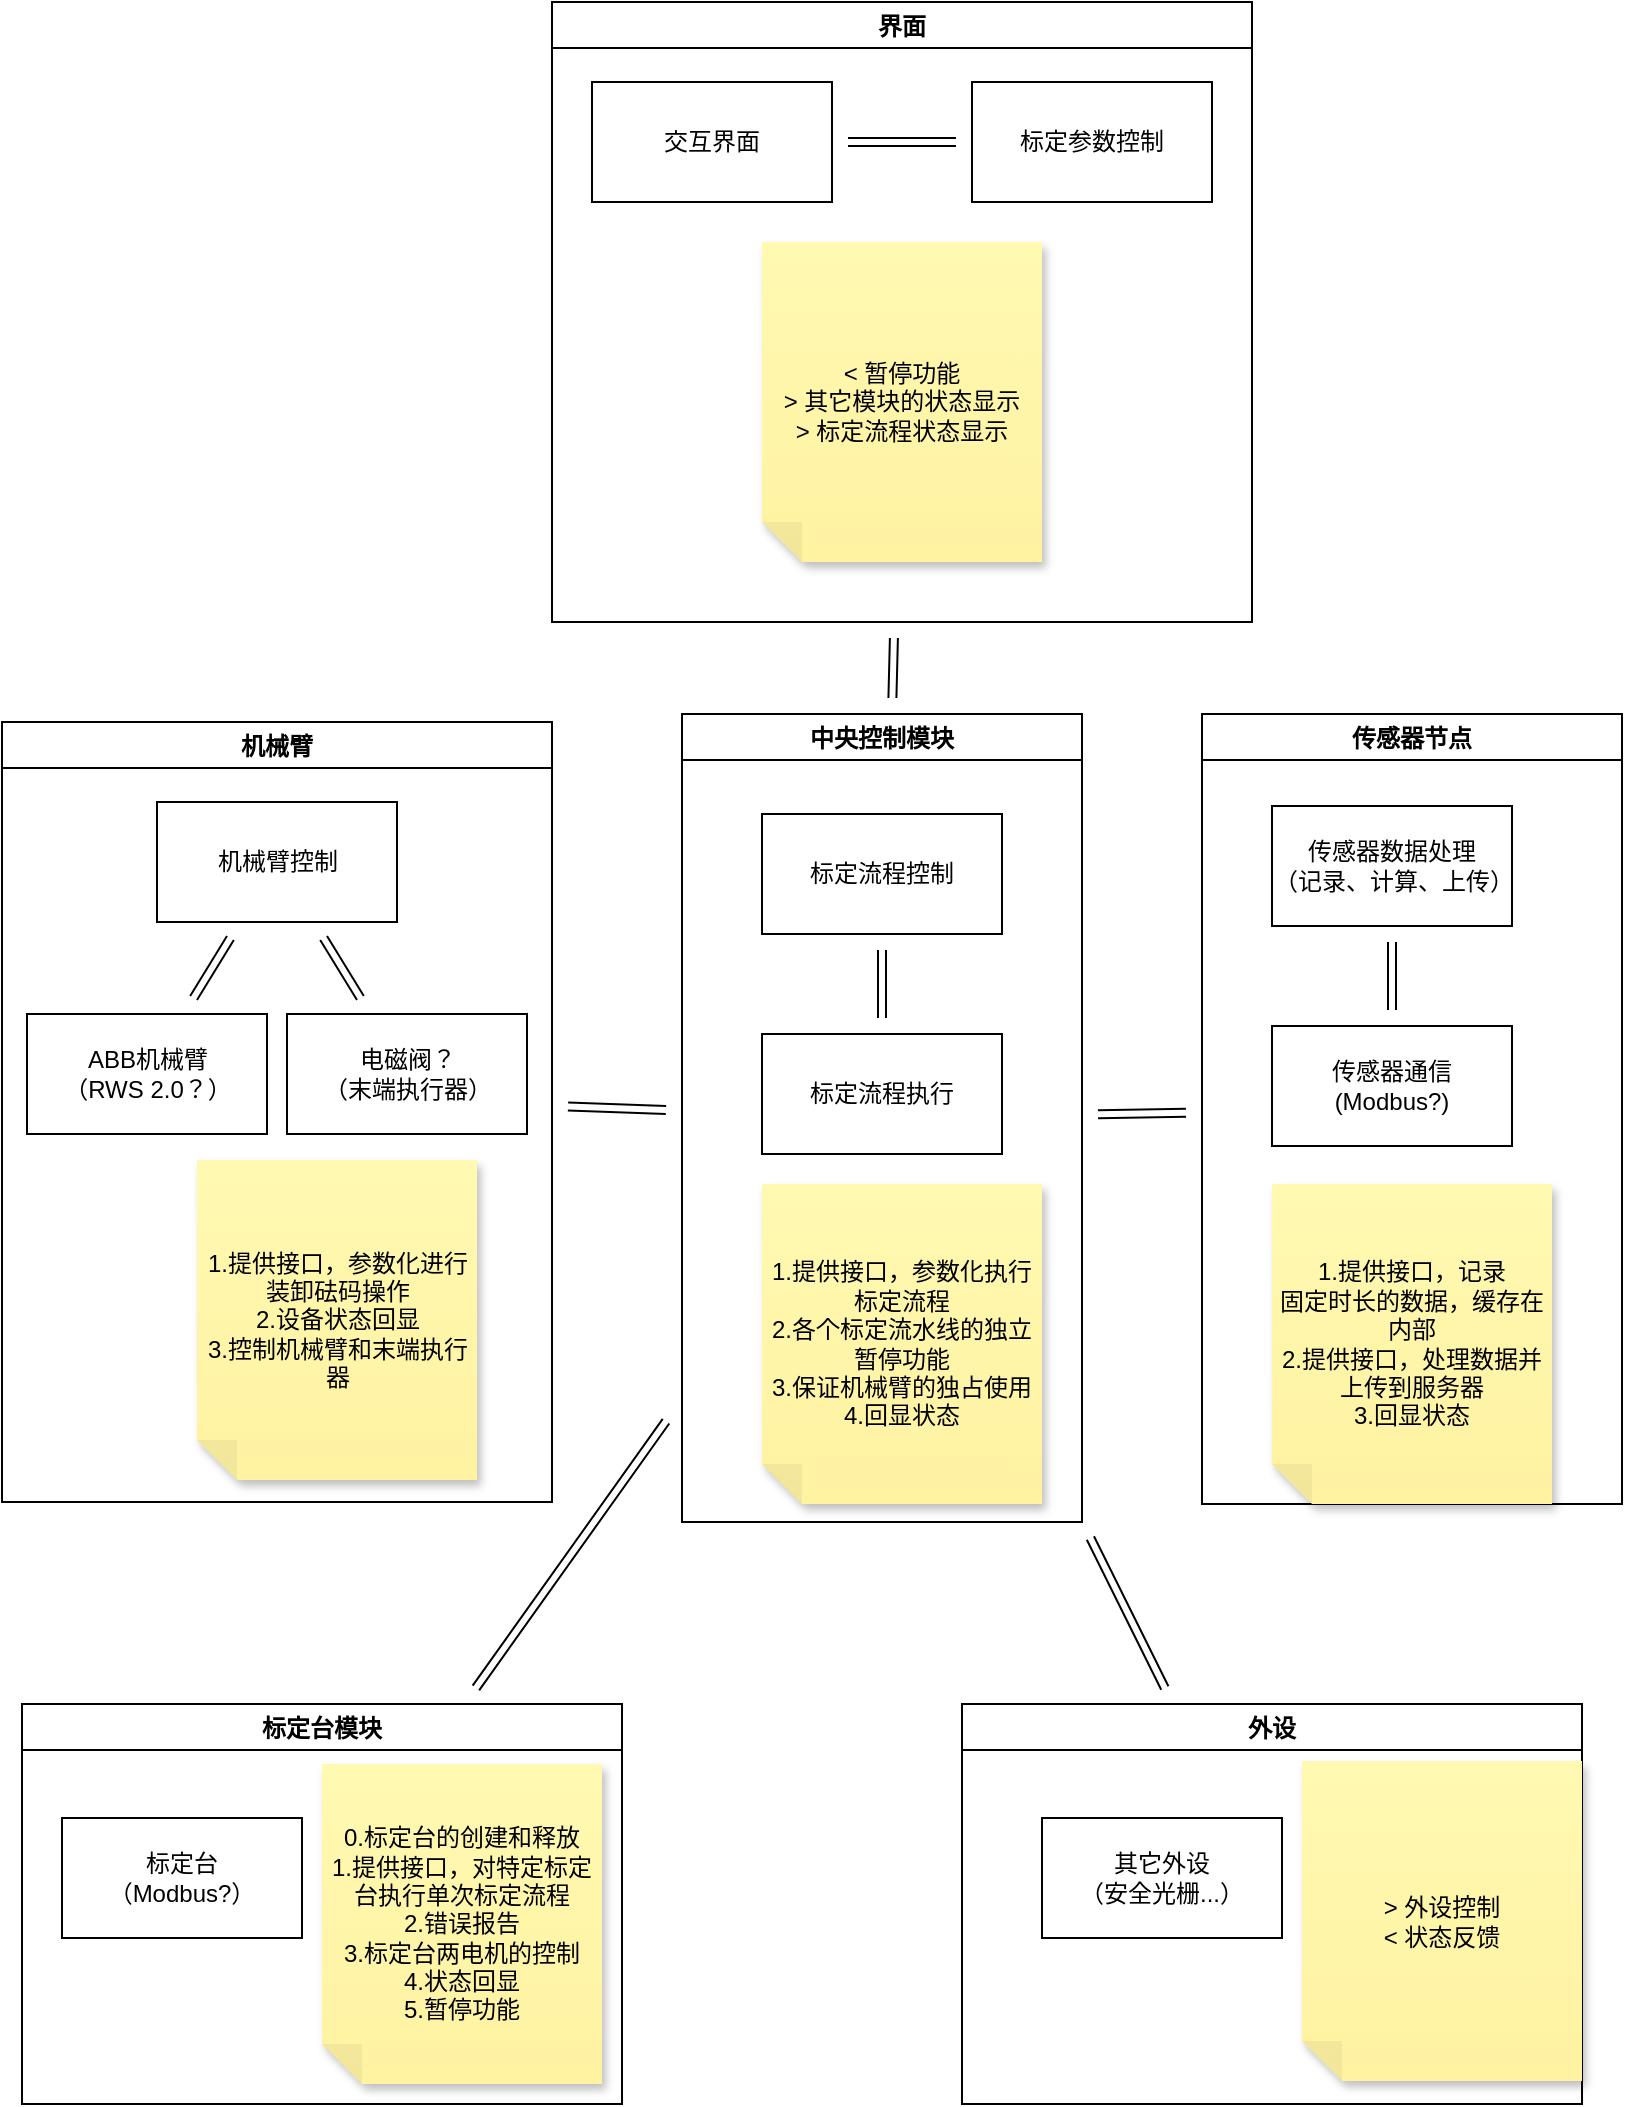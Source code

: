 <mxfile>
    <diagram id="JL-fLb2U9QOSZtjIViiS" name="第 1 页">
        <mxGraphModel dx="962" dy="1722" grid="1" gridSize="10" guides="1" tooltips="1" connect="1" arrows="1" fold="1" page="1" pageScale="1" pageWidth="827" pageHeight="1169" math="0" shadow="0">
            <root>
                <mxCell id="0"/>
                <mxCell id="1" parent="0"/>
                <mxCell id="39" value="界面" style="swimlane;" parent="1" vertex="1">
                    <mxGeometry x="285" y="50" width="350" height="310" as="geometry"/>
                </mxCell>
                <mxCell id="16" value="标定参数控制" style="rounded=0;whiteSpace=wrap;html=1;" parent="39" vertex="1">
                    <mxGeometry x="210" y="40" width="120" height="60" as="geometry"/>
                </mxCell>
                <mxCell id="14" value="交互界面" style="rounded=0;whiteSpace=wrap;html=1;" parent="39" vertex="1">
                    <mxGeometry x="20" y="40" width="120" height="60" as="geometry"/>
                </mxCell>
                <mxCell id="19" style="edgeStyle=none;curved=1;rounded=0;orthogonalLoop=1;jettySize=auto;html=1;endArrow=open;sourcePerimeterSpacing=8;targetPerimeterSpacing=8;shape=link;" parent="39" source="14" target="16" edge="1">
                    <mxGeometry relative="1" as="geometry"/>
                </mxCell>
                <mxCell id="54" value="&amp;lt; 暂停功能&lt;br&gt;&amp;gt; 其它模块的状态显示&lt;br&gt;&amp;gt; 标定流程状态显示" style="shape=note;whiteSpace=wrap;html=1;backgroundOutline=1;fontColor=#000000;darkOpacity=0.05;fillColor=#FFF9B2;strokeColor=none;fillStyle=solid;direction=west;gradientDirection=north;gradientColor=#FFF2A1;shadow=1;size=20;pointerEvents=1;" vertex="1" parent="39">
                    <mxGeometry x="105" y="120" width="140" height="160" as="geometry"/>
                </mxCell>
                <mxCell id="40" value="机械臂" style="swimlane;" parent="1" vertex="1">
                    <mxGeometry x="10" y="410" width="275" height="390" as="geometry"/>
                </mxCell>
                <mxCell id="12" value="机械臂控制" style="rounded=0;whiteSpace=wrap;html=1;" parent="40" vertex="1">
                    <mxGeometry x="77.5" y="40" width="120" height="60" as="geometry"/>
                </mxCell>
                <mxCell id="5" value="ABB机械臂&lt;br&gt;（RWS 2.0？）" style="rounded=0;whiteSpace=wrap;html=1;" parent="40" vertex="1">
                    <mxGeometry x="12.5" y="146" width="120" height="60" as="geometry"/>
                </mxCell>
                <mxCell id="44" value="电磁阀？&lt;br&gt;（末端执行器）" style="rounded=0;whiteSpace=wrap;html=1;" parent="40" vertex="1">
                    <mxGeometry x="142.5" y="146" width="120" height="60" as="geometry"/>
                </mxCell>
                <mxCell id="47" style="edgeStyle=none;curved=1;rounded=0;orthogonalLoop=1;jettySize=auto;html=1;endArrow=open;sourcePerimeterSpacing=8;targetPerimeterSpacing=8;shape=link;" parent="40" source="12" target="44" edge="1">
                    <mxGeometry relative="1" as="geometry"/>
                </mxCell>
                <mxCell id="25" style="edgeStyle=none;curved=1;rounded=0;orthogonalLoop=1;jettySize=auto;html=1;endArrow=open;sourcePerimeterSpacing=8;targetPerimeterSpacing=8;shape=link;" parent="40" source="12" target="5" edge="1">
                    <mxGeometry relative="1" as="geometry"/>
                </mxCell>
                <mxCell id="51" value="1.提供接口，参数化进行装卸砝码操作&lt;br&gt;2.设备状态回显&lt;br&gt;3.控制机械臂和末端执行器" style="shape=note;whiteSpace=wrap;html=1;backgroundOutline=1;fontColor=#000000;darkOpacity=0.05;fillColor=#FFF9B2;strokeColor=none;fillStyle=solid;direction=west;gradientDirection=north;gradientColor=#FFF2A1;shadow=1;size=20;pointerEvents=1;autosize=0;" vertex="1" parent="40">
                    <mxGeometry x="97.5" y="219" width="140" height="160" as="geometry"/>
                </mxCell>
                <mxCell id="41" value="中央控制模块" style="swimlane;" parent="1" vertex="1">
                    <mxGeometry x="350" y="406" width="200" height="404" as="geometry"/>
                </mxCell>
                <mxCell id="17" value="标定流程控制" style="rounded=0;whiteSpace=wrap;html=1;" parent="41" vertex="1">
                    <mxGeometry x="40" y="50" width="120" height="60" as="geometry"/>
                </mxCell>
                <mxCell id="9" value="标定流程执行" style="rounded=0;whiteSpace=wrap;html=1;" parent="41" vertex="1">
                    <mxGeometry x="40" y="160" width="120" height="60" as="geometry"/>
                </mxCell>
                <mxCell id="22" style="edgeStyle=none;curved=1;rounded=0;orthogonalLoop=1;jettySize=auto;html=1;endArrow=open;sourcePerimeterSpacing=8;targetPerimeterSpacing=8;shape=link;" parent="41" source="17" target="9" edge="1">
                    <mxGeometry relative="1" as="geometry"/>
                </mxCell>
                <mxCell id="52" value="1.提供接口，参数化执行标定流程&lt;br&gt;2.各个标定流水线的独立暂停功能&lt;br&gt;3.保证机械臂的独占使用&lt;br&gt;4.回显状态" style="shape=note;whiteSpace=wrap;html=1;backgroundOutline=1;fontColor=#000000;darkOpacity=0.05;fillColor=#FFF9B2;strokeColor=none;fillStyle=solid;direction=west;gradientDirection=north;gradientColor=#FFF2A1;shadow=1;size=20;pointerEvents=1;" vertex="1" parent="41">
                    <mxGeometry x="40" y="235" width="140" height="160" as="geometry"/>
                </mxCell>
                <mxCell id="42" value="传感器节点" style="swimlane;" parent="1" vertex="1">
                    <mxGeometry x="610" y="406" width="210" height="395" as="geometry">
                        <mxRectangle x="610" y="594" width="100" height="30" as="alternateBounds"/>
                    </mxGeometry>
                </mxCell>
                <mxCell id="6" value="传感器通信&lt;br&gt;(Modbus?)" style="rounded=0;whiteSpace=wrap;html=1;" parent="42" vertex="1">
                    <mxGeometry x="35" y="156" width="120" height="60" as="geometry"/>
                </mxCell>
                <mxCell id="10" value="传感器数据处理&lt;br&gt;（记录、计算、上传）" style="rounded=0;whiteSpace=wrap;html=1;" parent="42" vertex="1">
                    <mxGeometry x="35" y="46" width="120" height="60" as="geometry"/>
                </mxCell>
                <mxCell id="29" style="edgeStyle=none;curved=1;rounded=0;orthogonalLoop=1;jettySize=auto;html=1;endArrow=open;sourcePerimeterSpacing=8;targetPerimeterSpacing=8;shape=link;" parent="42" source="10" target="6" edge="1">
                    <mxGeometry relative="1" as="geometry"/>
                </mxCell>
                <mxCell id="53" value="1.提供接口，记录&lt;br&gt;固定时长的数据，缓存在内部&lt;br&gt;2.提供接口，处理数据并上传到服务器&lt;br&gt;3.回显状态" style="shape=note;whiteSpace=wrap;html=1;backgroundOutline=1;fontColor=#000000;darkOpacity=0.05;fillColor=#FFF9B2;strokeColor=none;fillStyle=solid;direction=west;gradientDirection=north;gradientColor=#FFF2A1;shadow=1;size=20;pointerEvents=1;" vertex="1" parent="42">
                    <mxGeometry x="35" y="235" width="140" height="160" as="geometry"/>
                </mxCell>
                <mxCell id="43" value="标定台模块" style="swimlane;startSize=23;" parent="1" vertex="1">
                    <mxGeometry x="20" y="901" width="300" height="200" as="geometry"/>
                </mxCell>
                <mxCell id="48" value="标定台&lt;br&gt;（Modbus?）" style="rounded=0;whiteSpace=wrap;html=1;" parent="43" vertex="1">
                    <mxGeometry x="20" y="57" width="120" height="60" as="geometry"/>
                </mxCell>
                <mxCell id="49" value="0.标定台的创建和释放&lt;br&gt;1.提供接口，对特定标定台执行单次标定流程&lt;br&gt;2.错误报告&lt;br&gt;3.标定台两电机的控制&lt;br&gt;4.状态回显&lt;br&gt;5.暂停功能" style="shape=note;whiteSpace=wrap;html=1;backgroundOutline=1;fontColor=#000000;darkOpacity=0.05;fillColor=#FFF9B2;strokeColor=none;fillStyle=solid;direction=west;gradientDirection=north;gradientColor=#FFF2A1;shadow=1;size=20;pointerEvents=1;" vertex="1" parent="43">
                    <mxGeometry x="150" y="30" width="140" height="160" as="geometry"/>
                </mxCell>
                <mxCell id="46" value="外设" style="swimlane;" parent="1" vertex="1">
                    <mxGeometry x="490" y="901" width="310" height="200" as="geometry"/>
                </mxCell>
                <mxCell id="7" value="其它外设&lt;br&gt;（安全光栅...）" style="rounded=0;whiteSpace=wrap;html=1;" parent="46" vertex="1">
                    <mxGeometry x="40" y="57" width="120" height="60" as="geometry"/>
                </mxCell>
                <mxCell id="50" value="&amp;gt; 外设控制&lt;br&gt;&amp;lt; 状态反馈" style="shape=note;whiteSpace=wrap;html=1;backgroundOutline=1;fontColor=#000000;darkOpacity=0.05;fillColor=#FFF9B2;strokeColor=none;fillStyle=solid;direction=west;gradientDirection=north;gradientColor=#FFF2A1;shadow=1;size=20;pointerEvents=1;" vertex="1" parent="46">
                    <mxGeometry x="170" y="28.5" width="140" height="160" as="geometry"/>
                </mxCell>
                <mxCell id="30" style="edgeStyle=none;curved=1;rounded=0;orthogonalLoop=1;jettySize=auto;html=1;endArrow=open;sourcePerimeterSpacing=8;targetPerimeterSpacing=8;shape=link;" parent="1" source="41" target="42" edge="1">
                    <mxGeometry relative="1" as="geometry"/>
                </mxCell>
                <mxCell id="21" style="edgeStyle=none;curved=1;rounded=0;orthogonalLoop=1;jettySize=auto;html=1;endArrow=open;sourcePerimeterSpacing=8;targetPerimeterSpacing=8;shape=link;" parent="1" source="41" edge="1">
                    <mxGeometry relative="1" as="geometry">
                        <mxPoint x="293" y="602.202" as="targetPoint"/>
                    </mxGeometry>
                </mxCell>
                <mxCell id="18" style="edgeStyle=none;curved=1;rounded=0;orthogonalLoop=1;jettySize=auto;html=1;endArrow=open;sourcePerimeterSpacing=8;targetPerimeterSpacing=8;shape=link;" parent="1" source="39" target="41" edge="1">
                    <mxGeometry relative="1" as="geometry"/>
                </mxCell>
                <mxCell id="34" style="edgeStyle=none;curved=1;rounded=0;orthogonalLoop=1;jettySize=auto;html=1;endArrow=open;sourcePerimeterSpacing=8;targetPerimeterSpacing=8;shape=link;" parent="1" source="41" target="46" edge="1">
                    <mxGeometry relative="1" as="geometry"/>
                </mxCell>
                <mxCell id="32" style="edgeStyle=none;curved=1;rounded=0;orthogonalLoop=1;jettySize=auto;html=1;endArrow=open;sourcePerimeterSpacing=8;targetPerimeterSpacing=8;shape=link;" parent="1" source="41" target="43" edge="1">
                    <mxGeometry relative="1" as="geometry"/>
                </mxCell>
            </root>
        </mxGraphModel>
    </diagram>
</mxfile>